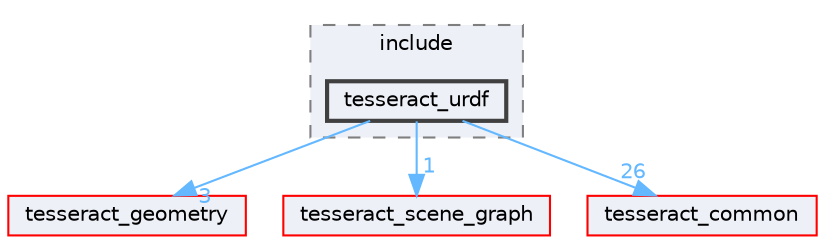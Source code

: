 digraph "tesseract_urdf/include/tesseract_urdf"
{
 // LATEX_PDF_SIZE
  bgcolor="transparent";
  edge [fontname=Helvetica,fontsize=10,labelfontname=Helvetica,labelfontsize=10];
  node [fontname=Helvetica,fontsize=10,shape=box,height=0.2,width=0.4];
  compound=true
  subgraph clusterdir_fb39d896726566c9d7ad1f28e180782e {
    graph [ bgcolor="#edf0f7", pencolor="grey50", label="include", fontname=Helvetica,fontsize=10 style="filled,dashed", URL="dir_fb39d896726566c9d7ad1f28e180782e.html",tooltip=""]
  dir_12420bc81c0d603391e33625a652f859 [label="tesseract_urdf", fillcolor="#edf0f7", color="grey25", style="filled,bold", URL="dir_12420bc81c0d603391e33625a652f859.html",tooltip=""];
  }
  dir_48d618810f42ebb74ce6e28217206bba [label="tesseract_geometry", fillcolor="#edf0f7", color="red", style="filled", URL="dir_48d618810f42ebb74ce6e28217206bba.html",tooltip=""];
  dir_80ecf6fe8b2ccd2d6af6fe314205f076 [label="tesseract_scene_graph", fillcolor="#edf0f7", color="red", style="filled", URL="dir_80ecf6fe8b2ccd2d6af6fe314205f076.html",tooltip=""];
  dir_8430b83f3af685b4c96d298a32e9aa37 [label="tesseract_common", fillcolor="#edf0f7", color="red", style="filled", URL="dir_8430b83f3af685b4c96d298a32e9aa37.html",tooltip=""];
  dir_12420bc81c0d603391e33625a652f859->dir_48d618810f42ebb74ce6e28217206bba [headlabel="3", labeldistance=1.5 headhref="dir_000096_000079.html" color="steelblue1" fontcolor="steelblue1"];
  dir_12420bc81c0d603391e33625a652f859->dir_80ecf6fe8b2ccd2d6af6fe314205f076 [headlabel="1", labeldistance=1.5 headhref="dir_000096_000087.html" color="steelblue1" fontcolor="steelblue1"];
  dir_12420bc81c0d603391e33625a652f859->dir_8430b83f3af685b4c96d298a32e9aa37 [headlabel="26", labeldistance=1.5 headhref="dir_000096_000075.html" color="steelblue1" fontcolor="steelblue1"];
}
